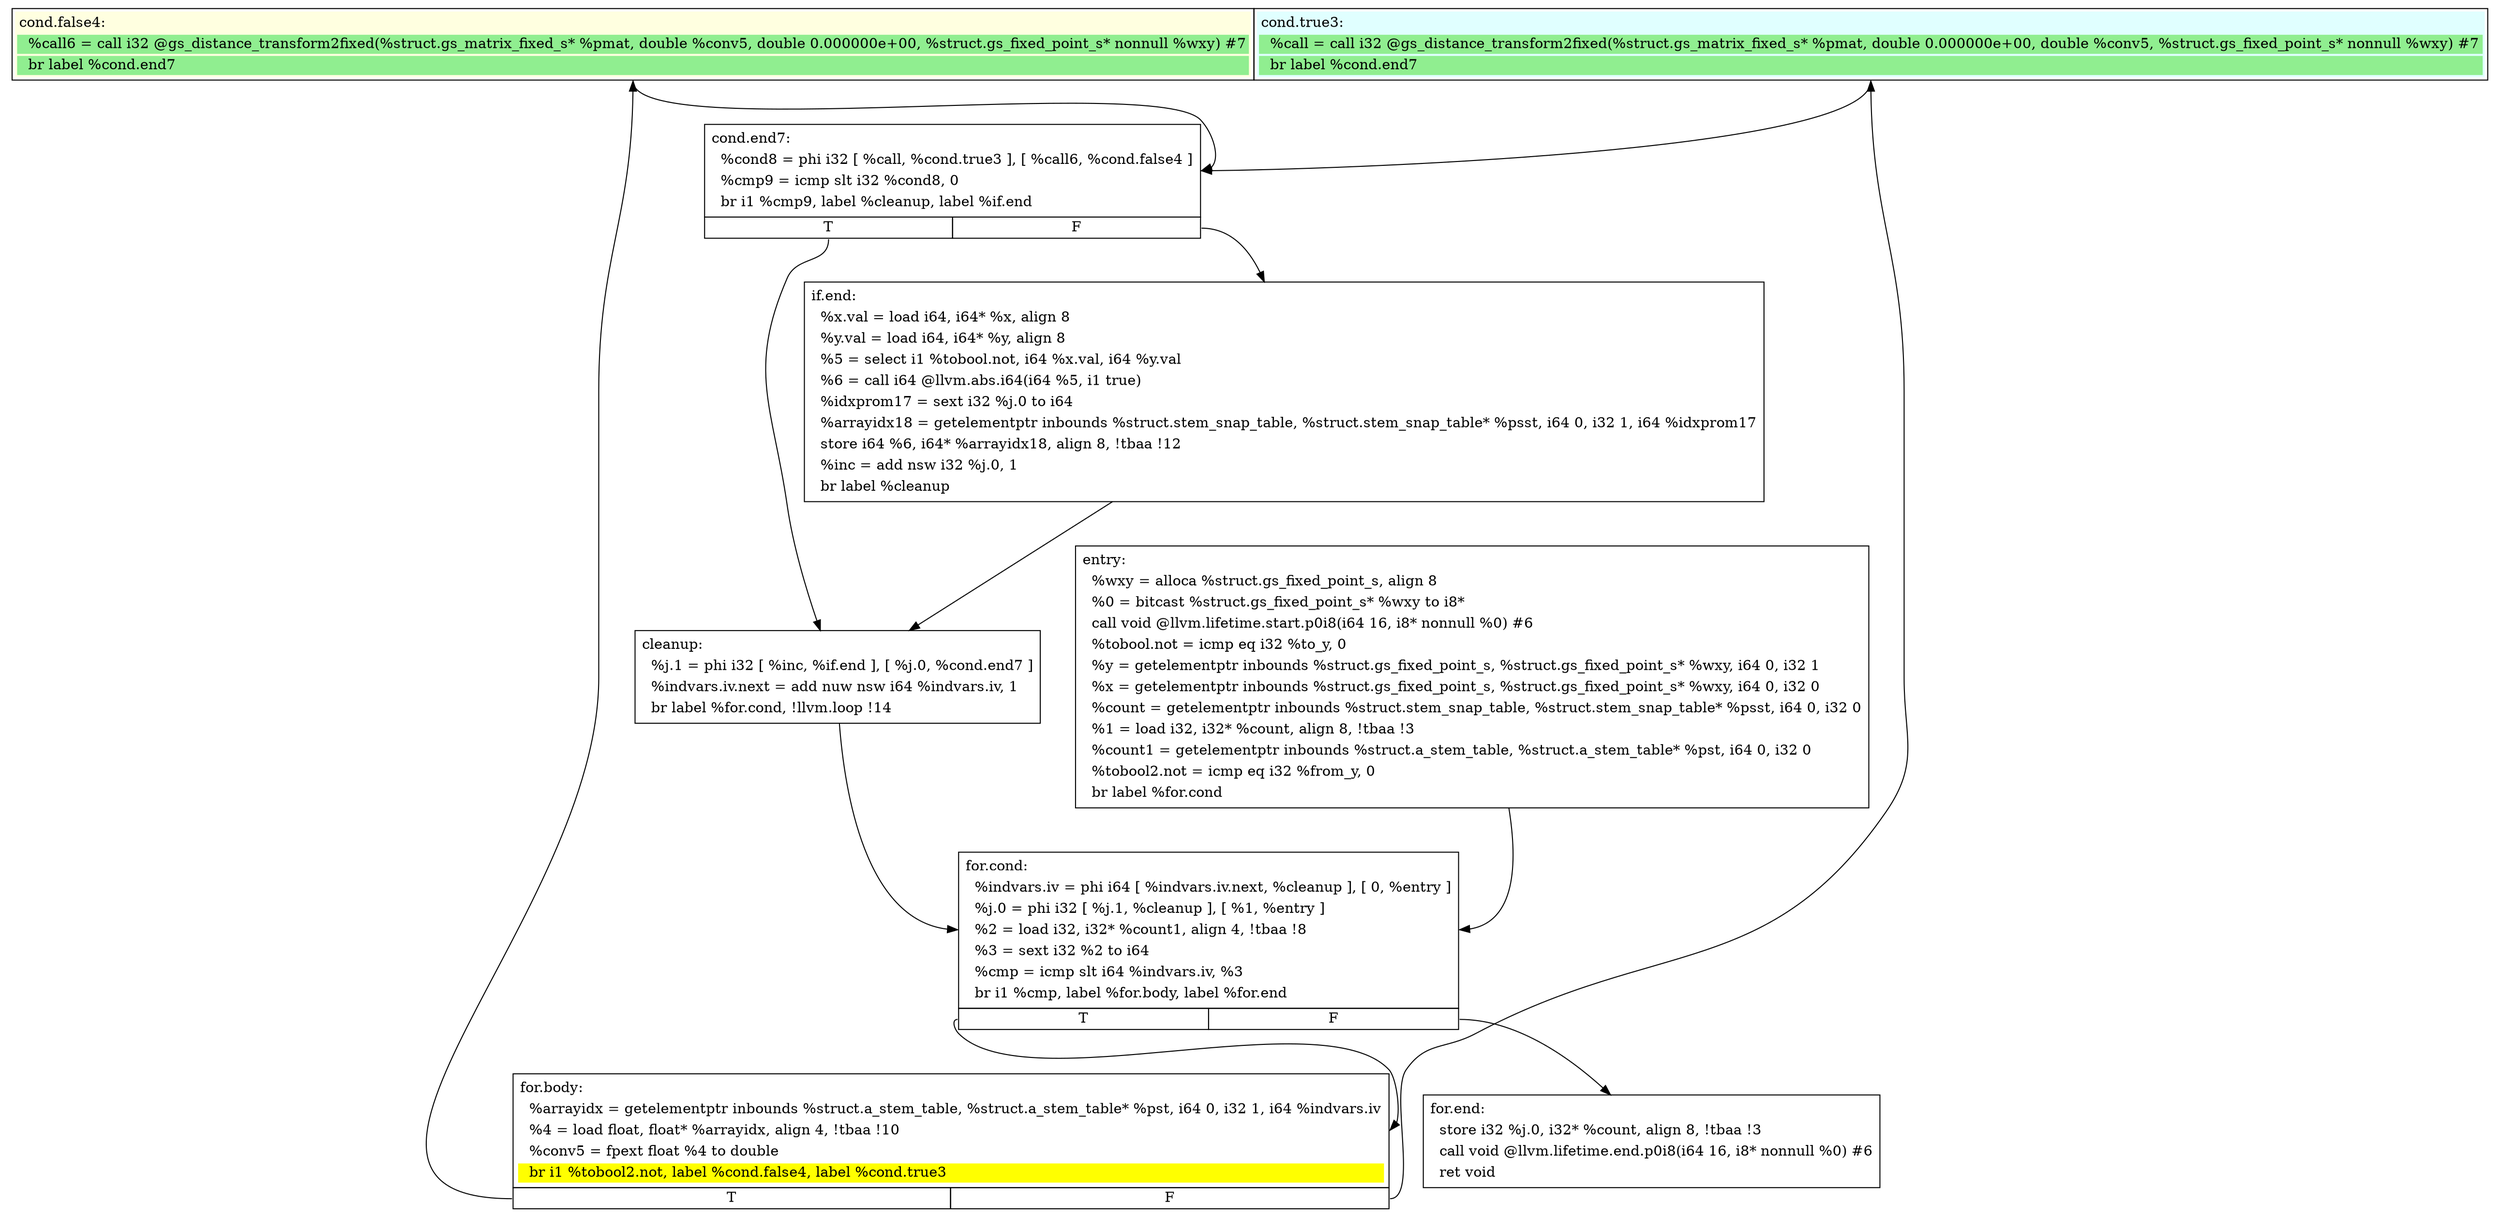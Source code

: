 digraph {
m_bb0 [shape = none, label  = <<table border="0" cellspacing="0">
<tr><td port="f1" border="1" colspan="2"><table bgcolor="LightYellow" border="0">
<tr><td align="left">cond.false4:</td></tr>
<tr><td bgcolor="lightgreen" align="left">  %call6 = call i32 @gs_distance_transform2fixed(%struct.gs_matrix_fixed_s* %pmat, double %conv5, double 0.000000e+00, %struct.gs_fixed_point_s* nonnull %wxy) #7</td></tr>
<tr><td bgcolor="lightgreen" align="left">  br label %cond.end7</td></tr>
</table>
</td>
<td port="f2" border="1" colspan="2"><table bgcolor="LightCyan" border="0">
<tr><td align="left">cond.true3:</td></tr>
<tr><td bgcolor="lightgreen" align="left">  %call = call i32 @gs_distance_transform2fixed(%struct.gs_matrix_fixed_s* %pmat, double 0.000000e+00, double %conv5, %struct.gs_fixed_point_s* nonnull %wxy) #7</td></tr>
<tr><td bgcolor="lightgreen" align="left">  br label %cond.end7</td></tr>
</table>
</td></tr>
</table>> ]
f_bb0 [shape = none, label  = <<table  border="0" cellspacing="0">
<tr><td port="f" border="1"><table border="0">
<tr><td align="left">entry:</td></tr>
<tr><td align="left">  %wxy = alloca %struct.gs_fixed_point_s, align 8</td></tr>
<tr><td align="left">  %0 = bitcast %struct.gs_fixed_point_s* %wxy to i8*</td></tr>
<tr><td align="left">  call void @llvm.lifetime.start.p0i8(i64 16, i8* nonnull %0) #6</td></tr>
<tr><td align="left">  %tobool.not = icmp eq i32 %to_y, 0</td></tr>
<tr><td align="left">  %y = getelementptr inbounds %struct.gs_fixed_point_s, %struct.gs_fixed_point_s* %wxy, i64 0, i32 1</td></tr>
<tr><td align="left">  %x = getelementptr inbounds %struct.gs_fixed_point_s, %struct.gs_fixed_point_s* %wxy, i64 0, i32 0</td></tr>
<tr><td align="left">  %count = getelementptr inbounds %struct.stem_snap_table, %struct.stem_snap_table* %psst, i64 0, i32 0</td></tr>
<tr><td align="left">  %1 = load i32, i32* %count, align 8, !tbaa !3</td></tr>
<tr><td align="left">  %count1 = getelementptr inbounds %struct.a_stem_table, %struct.a_stem_table* %pst, i64 0, i32 0</td></tr>
<tr><td align="left">  %tobool2.not = icmp eq i32 %from_y, 0</td></tr>
<tr><td align="left">  br label %for.cond</td></tr>
</table>
</td></tr>
</table>> ]
f_bb1 [shape = none, label  = <<table  border="0" cellspacing="0">
<tr><td port="f" border="1" colspan="2"><table border="0">
<tr><td align="left">for.cond:</td></tr>
<tr><td align="left">  %indvars.iv = phi i64 [ %indvars.iv.next, %cleanup ], [ 0, %entry ]</td></tr>
<tr><td align="left">  %j.0 = phi i32 [ %j.1, %cleanup ], [ %1, %entry ]</td></tr>
<tr><td align="left">  %2 = load i32, i32* %count1, align 4, !tbaa !8</td></tr>
<tr><td align="left">  %3 = sext i32 %2 to i64</td></tr>
<tr><td align="left">  %cmp = icmp slt i64 %indvars.iv, %3</td></tr>
<tr><td align="left">  br i1 %cmp, label %for.body, label %for.end</td></tr>
</table>
</td></tr>
<tr><td border="1" port="fT">T</td><td border="1" port="fF">F</td></tr>
</table>> ]
f_bb2 [shape = none, label  = <<table  border="0" cellspacing="0">
<tr><td port="f" border="1" colspan="2"><table border="0">
<tr><td align="left">for.body:</td></tr>
<tr><td align="left">  %arrayidx = getelementptr inbounds %struct.a_stem_table, %struct.a_stem_table* %pst, i64 0, i32 1, i64 %indvars.iv</td></tr>
<tr><td align="left">  %4 = load float, float* %arrayidx, align 4, !tbaa !10</td></tr>
<tr><td align="left">  %conv5 = fpext float %4 to double</td></tr>
<tr><td bgcolor="yellow" align="left">  br i1 %tobool2.not, label %cond.false4, label %cond.true3</td></tr>
</table>
</td></tr>
<tr><td border="1" port="fT">T</td><td border="1" port="fF">F</td></tr>
</table>> ]
f_bb3 [shape = none, label  = <<table  border="0" cellspacing="0">
<tr><td port="f" border="1" colspan="2"><table border="0">
<tr><td align="left">cond.end7:</td></tr>
<tr><td align="left">  %cond8 = phi i32 [ %call, %cond.true3 ], [ %call6, %cond.false4 ]</td></tr>
<tr><td align="left">  %cmp9 = icmp slt i32 %cond8, 0</td></tr>
<tr><td align="left">  br i1 %cmp9, label %cleanup, label %if.end</td></tr>
</table>
</td></tr>
<tr><td border="1" port="fT">T</td><td border="1" port="fF">F</td></tr>
</table>> ]
f_bb4 [shape = none, label  = <<table  border="0" cellspacing="0">
<tr><td port="f" border="1"><table border="0">
<tr><td align="left">if.end:</td></tr>
<tr><td align="left">  %x.val = load i64, i64* %x, align 8</td></tr>
<tr><td align="left">  %y.val = load i64, i64* %y, align 8</td></tr>
<tr><td align="left">  %5 = select i1 %tobool.not, i64 %x.val, i64 %y.val</td></tr>
<tr><td align="left">  %6 = call i64 @llvm.abs.i64(i64 %5, i1 true)</td></tr>
<tr><td align="left">  %idxprom17 = sext i32 %j.0 to i64</td></tr>
<tr><td align="left">  %arrayidx18 = getelementptr inbounds %struct.stem_snap_table, %struct.stem_snap_table* %psst, i64 0, i32 1, i64 %idxprom17</td></tr>
<tr><td align="left">  store i64 %6, i64* %arrayidx18, align 8, !tbaa !12</td></tr>
<tr><td align="left">  %inc = add nsw i32 %j.0, 1</td></tr>
<tr><td align="left">  br label %cleanup</td></tr>
</table>
</td></tr>
</table>> ]
f_bb5 [shape = none, label  = <<table  border="0" cellspacing="0">
<tr><td port="f" border="1"><table border="0">
<tr><td align="left">cleanup:</td></tr>
<tr><td align="left">  %j.1 = phi i32 [ %inc, %if.end ], [ %j.0, %cond.end7 ]</td></tr>
<tr><td align="left">  %indvars.iv.next = add nuw nsw i64 %indvars.iv, 1</td></tr>
<tr><td align="left">  br label %for.cond, !llvm.loop !14</td></tr>
</table>
</td></tr>
</table>> ]
f_bb6 [shape = none, label  = <<table  border="0" cellspacing="0">
<tr><td port="f" border="1"><table border="0">
<tr><td align="left">for.end:</td></tr>
<tr><td align="left">  store i32 %j.0, i32* %count, align 8, !tbaa !3</td></tr>
<tr><td align="left">  call void @llvm.lifetime.end.p0i8(i64 16, i8* nonnull %0) #6</td></tr>
<tr><td align="left">  ret void</td></tr>
</table>
</td></tr>
</table>> ]
f_bb0:f -> f_bb1:f
f_bb1:fT -> f_bb2:f
f_bb1:fF -> f_bb6:f
f_bb2:fT -> m_bb0:f1
f_bb2:fF -> m_bb0:f2
m_bb0:f2 -> f_bb3:f
m_bb0:f1 -> f_bb3:f
f_bb3:fT -> f_bb5:f
f_bb3:fF -> f_bb4:f
f_bb4:f -> f_bb5:f
f_bb5:f -> f_bb1:f
}

